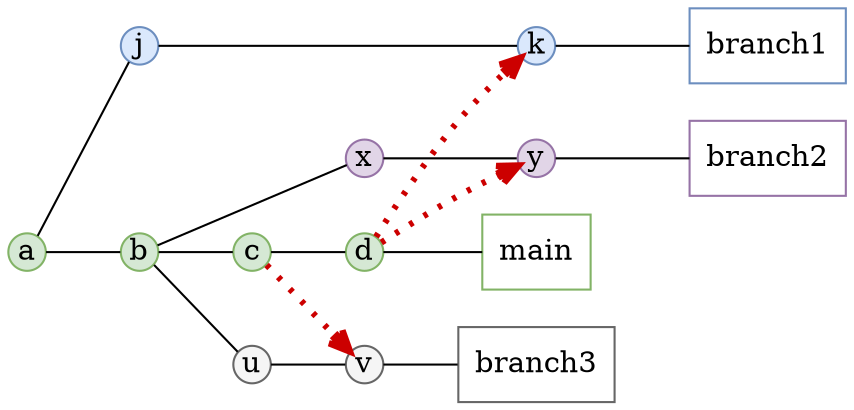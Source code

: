 digraph G {
    rankdir="LR";
    bgcolor="white"
    node[shape=circle; style=filled; fixedsize=true; width=0.25, fontcolor=black, label=""];
    edge[weight=2, arrowhead=none, color=black];

    node[group="gbox1", color="#6c8ebf"; fillcolor="#dae8fc";];
    j [label="j"];
    k [label="k"];
    box1[shape=box; style=""; fixedsize=false; label="branch1"];

    node[group="gbox2", color="#9673a6"; fillcolor="#e1d5e7";];
    x [label="x"];
    y [label="y"];
    box2[shape=box; style=""; fixedsize=false; label="branch2"];

    node[group="gbox3", color="#82b366"; fillcolor="#d5e8d4";];
    a [label="a"];
    b [label="b"];
    c [label="c"];
    d [label="d"];
    box3[shape=box; style=""; fixedsize=false; label="main"];

    node[group="gbox4", color="#666666"; fillcolor="#f5f5f5";];
    u [label="u"];
    v [label="v"];
    box4[shape=box; style=""; fixedsize=false; label="branch3"];

    a -> j
    a -> b
    b -> x
    b -> u
    b -> c
    c -> v [color="#CC0000", arrowhead=open, penwidth=3, style=dotted]
    u -> v
    c -> d
    j -> k
    d -> k [color="#CC0000", arrowhead=open, penwidth=3, style=dotted]
    x -> y
    d -> y [color="#CC0000", arrowhead=open, penwidth=3, style=dotted]
    k -> box1
    y -> box2
    d -> box3
    v -> box4
}
